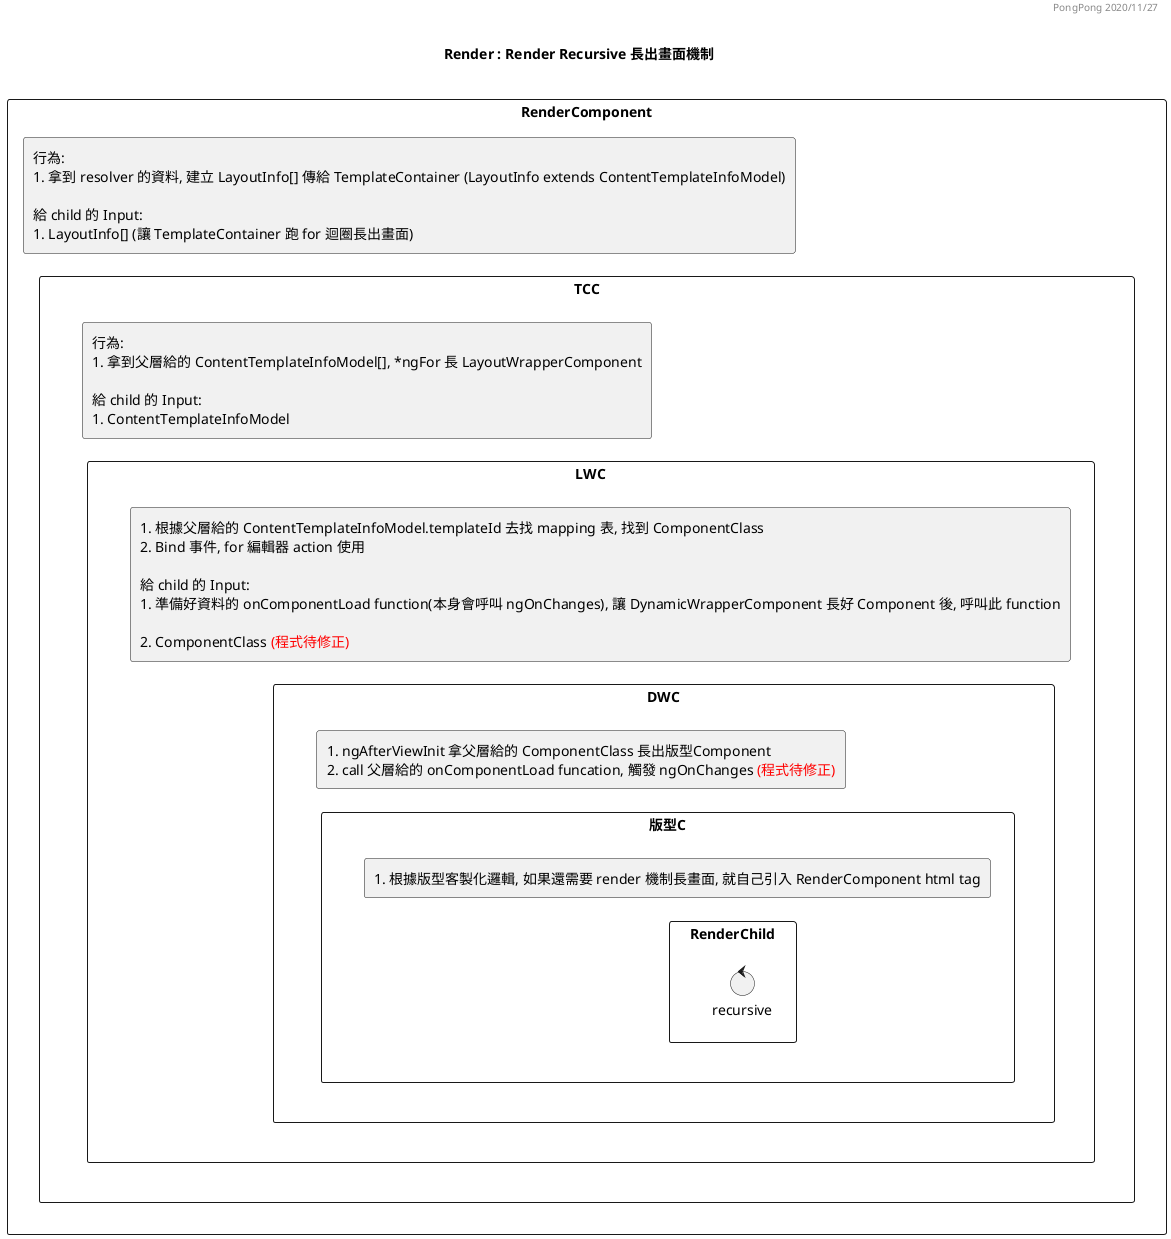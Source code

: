 @startuml
Title \nRender : Render Recursive 長出畫面機制\n

header
PongPong 2020/11/27
end header

skinparam componentStyle rectangle

rectangle "RenderComponent" as Render {
  component RenderFunc [
    行為:
    1. 拿到 resolver 的資料, 建立 LayoutInfo[] 傳給 TemplateContainer (LayoutInfo extends ContentTemplateInfoModel)
    
    給 child 的 Input:
    1. LayoutInfo[] (讓 TemplateContainer 跑 for 迴圈長出畫面)
  ]
  RenderFunc -[hidden]-> TCC

  rectangle "TemplatesContainerComponent" as TCC {
    component TCCFunc [
      行為:
      1. 拿到父層給的 ContentTemplateInfoModel[], *ngFor 長 LayoutWrapperComponent
      
      給 child 的 Input:
      1. ContentTemplateInfoModel
    ]
    TCCFunc -[hidden]-> LWC

    rectangle "LayoutWrapperComponent" as LWC {
       component LWCFunc [
        1. 根據父層給的 ContentTemplateInfoModel.templateId 去找 mapping 表, 找到 ComponentClass
        2. Bind 事件, for 編輯器 action 使用

        給 child 的 Input:
        1. 準備好資料的 onComponentLoad function(本身會呼叫 ngOnChanges), 讓 DynamicWrapperComponent 長好 Component 後, 呼叫此 function
       
        2. ComponentClass <color:Red>(程式待修正)</color>
      ]
      LWCFunc -[hidden]-> DWC

      rectangle "DynamicWrapperComponent" as DWC {
        component DWCFunc [
          1. ngAfterViewInit 拿父層給的 ComponentClass 長出版型Component
          2. call 父層給的 onComponentLoad funcation, 觸發 ngOnChanges <color:Red>(程式待修正)</color>
        ]
        DWCFunc -[hidden]-> 版型C

        rectangle "版型Component" as 版型C {
          component 版型CFunc [
            1. 根據版型客製化邏輯, 如果還需要 render 機制長畫面, 就自己引入 RenderComponent html tag
          ]
          版型CFunc -[hidden]-> RenderChild

          rectangle "(如果需要的話)\nRenderComponent..." as RenderChild {
            control "recursive"
          }
        }
      }
    }
      
  }
}

@enduml


